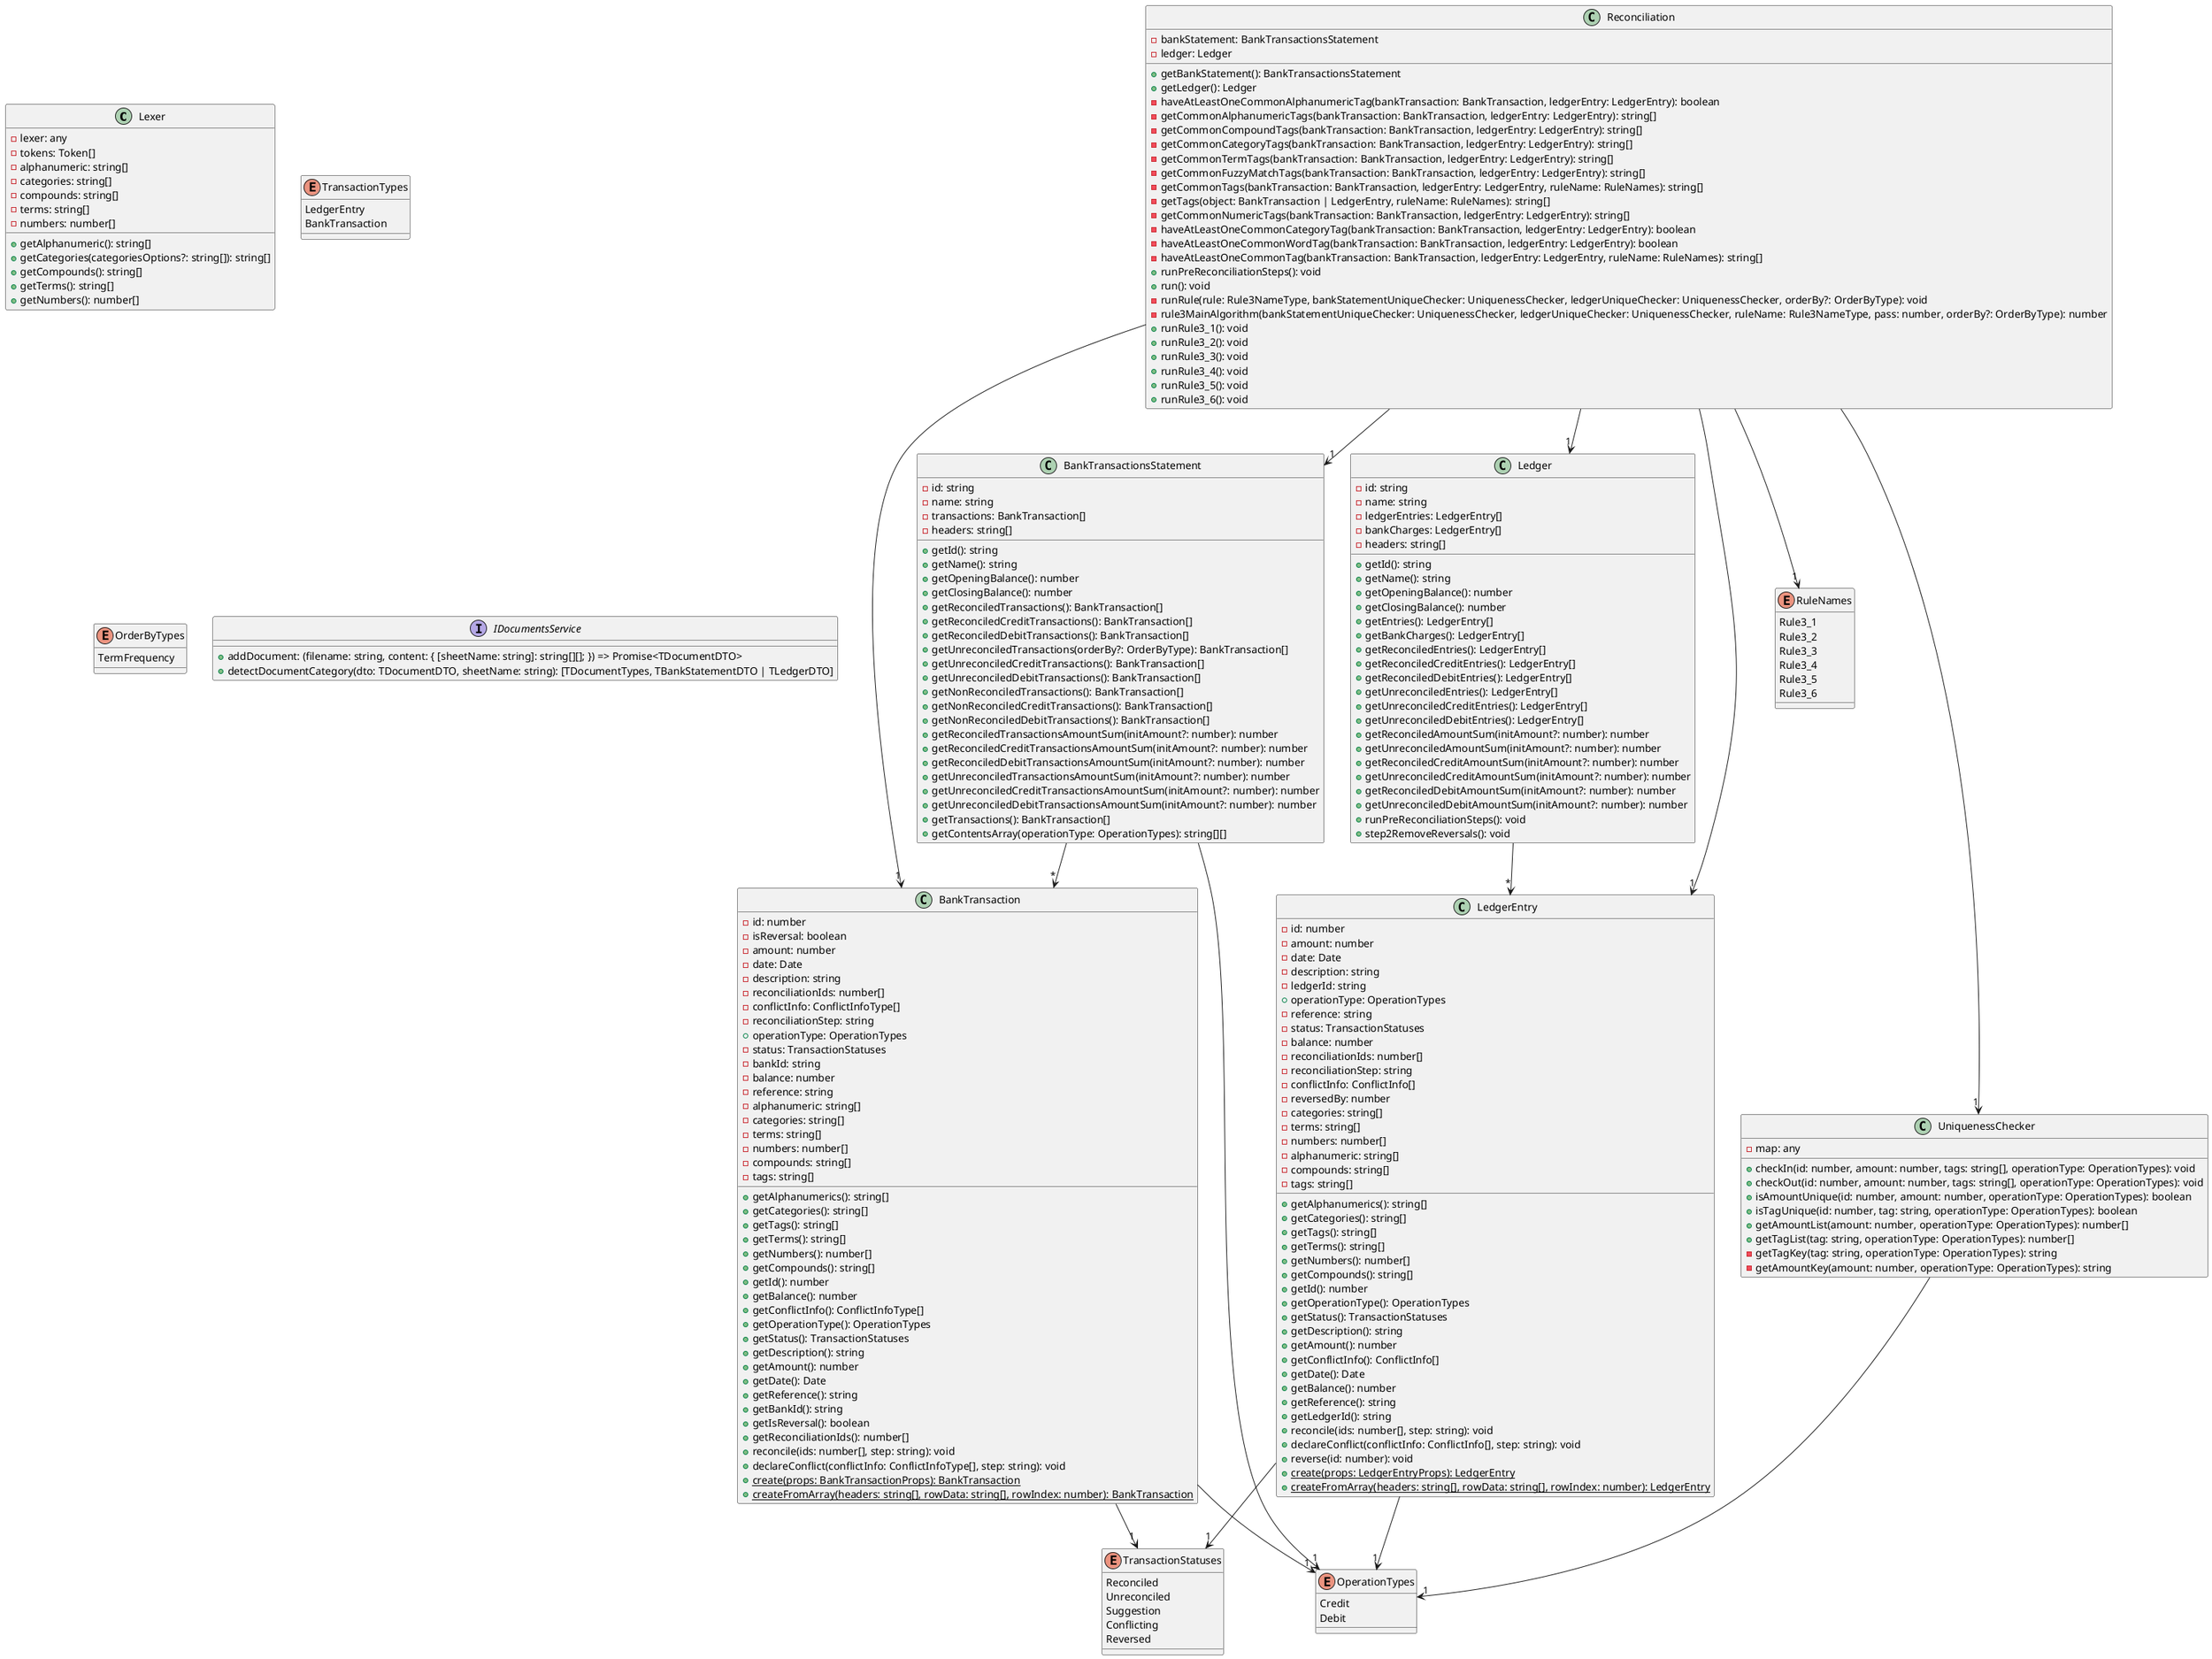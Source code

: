 @startuml
class Lexer {
    -lexer: any
    -tokens: Token[]
    -alphanumeric: string[]
    -categories: string[]
    -compounds: string[]
    -terms: string[]
    -numbers: number[]
    +getAlphanumeric(): string[]
    +getCategories(categoriesOptions?: string[]): string[]
    +getCompounds(): string[]
    +getTerms(): string[]
    +getNumbers(): number[]
}
enum OperationTypes {
    Credit
    Debit
}
enum TransactionTypes {
    LedgerEntry
    BankTransaction
}
enum OrderByTypes {
    TermFrequency
}
enum TransactionStatuses {
    Reconciled
    Unreconciled
    Suggestion
    Conflicting
    Reversed
}
class BankTransaction {
    -id: number
    -isReversal: boolean
    -amount: number
    -date: Date
    -description: string
    -reconciliationIds: number[]
    -conflictInfo: ConflictInfoType[]
    -reconciliationStep: string
    +operationType: OperationTypes
    -status: TransactionStatuses
    -bankId: string
    -balance: number
    -reference: string
    -alphanumeric: string[]
    -categories: string[]
    -terms: string[]
    -numbers: number[]
    -compounds: string[]
    -tags: string[]
    +getAlphanumerics(): string[]
    +getCategories(): string[]
    +getTags(): string[]
    +getTerms(): string[]
    +getNumbers(): number[]
    +getCompounds(): string[]
    +getId(): number
    +getBalance(): number
    +getConflictInfo(): ConflictInfoType[]
    +getOperationType(): OperationTypes
    +getStatus(): TransactionStatuses
    +getDescription(): string
    +getAmount(): number
    +getDate(): Date
    +getReference(): string
    +getBankId(): string
    +getIsReversal(): boolean
    +getReconciliationIds(): number[]
    +reconcile(ids: number[], step: string): void
    +declareConflict(conflictInfo: ConflictInfoType[], step: string): void
    +{static} create(props: BankTransactionProps): BankTransaction
    +{static} createFromArray(headers: string[], rowData: string[], rowIndex: number): BankTransaction
}
interface IDocumentsService {
    +addDocument: (filename: string, content: { [sheetName: string]: string[][]; }) => Promise<TDocumentDTO>
    +detectDocumentCategory(dto: TDocumentDTO, sheetName: string): [TDocumentTypes, TBankStatementDTO | TLedgerDTO]
}
class BankTransactionsStatement {
    -id: string
    -name: string
    -transactions: BankTransaction[]
    -headers: string[]
    +getId(): string
    +getName(): string
    +getOpeningBalance(): number
    +getClosingBalance(): number
    +getReconciledTransactions(): BankTransaction[]
    +getReconciledCreditTransactions(): BankTransaction[]
    +getReconciledDebitTransactions(): BankTransaction[]
    +getUnreconciledTransactions(orderBy?: OrderByType): BankTransaction[]
    +getUnreconciledCreditTransactions(): BankTransaction[]
    +getUnreconciledDebitTransactions(): BankTransaction[]
    +getNonReconciledTransactions(): BankTransaction[]
    +getNonReconciledCreditTransactions(): BankTransaction[]
    +getNonReconciledDebitTransactions(): BankTransaction[]
    +getReconciledTransactionsAmountSum(initAmount?: number): number
    +getReconciledCreditTransactionsAmountSum(initAmount?: number): number
    +getReconciledDebitTransactionsAmountSum(initAmount?: number): number
    +getUnreconciledTransactionsAmountSum(initAmount?: number): number
    +getUnreconciledCreditTransactionsAmountSum(initAmount?: number): number
    +getUnreconciledDebitTransactionsAmountSum(initAmount?: number): number
    +getTransactions(): BankTransaction[]
    +getContentsArray(operationType: OperationTypes): string[][]
}
class LedgerEntry {
    -id: number
    -amount: number
    -date: Date
    -description: string
    -ledgerId: string
    +operationType: OperationTypes
    -reference: string
    -status: TransactionStatuses
    -balance: number
    -reconciliationIds: number[]
    -reconciliationStep: string
    -conflictInfo: ConflictInfo[]
    -reversedBy: number
    -categories: string[]
    -terms: string[]
    -numbers: number[]
    -alphanumeric: string[]
    -compounds: string[]
    -tags: string[]
    +getAlphanumerics(): string[]
    +getCategories(): string[]
    +getTags(): string[]
    +getTerms(): string[]
    +getNumbers(): number[]
    +getCompounds(): string[]
    +getId(): number
    +getOperationType(): OperationTypes
    +getStatus(): TransactionStatuses
    +getDescription(): string
    +getAmount(): number
    +getConflictInfo(): ConflictInfo[]
    +getDate(): Date
    +getBalance(): number
    +getReference(): string
    +getLedgerId(): string
    +reconcile(ids: number[], step: string): void
    +declareConflict(conflictInfo: ConflictInfo[], step: string): void
    +reverse(id: number): void
    +{static} create(props: LedgerEntryProps): LedgerEntry
    +{static} createFromArray(headers: string[], rowData: string[], rowIndex: number): LedgerEntry
}
class Ledger {
    -id: string
    -name: string
    -ledgerEntries: LedgerEntry[]
    -bankCharges: LedgerEntry[]
    -headers: string[]
    +getId(): string
    +getName(): string
    +getOpeningBalance(): number
    +getClosingBalance(): number
    +getEntries(): LedgerEntry[]
    +getBankCharges(): LedgerEntry[]
    +getReconciledEntries(): LedgerEntry[]
    +getReconciledCreditEntries(): LedgerEntry[]
    +getReconciledDebitEntries(): LedgerEntry[]
    +getUnreconciledEntries(): LedgerEntry[]
    +getUnreconciledCreditEntries(): LedgerEntry[]
    +getUnreconciledDebitEntries(): LedgerEntry[]
    +getReconciledAmountSum(initAmount?: number): number
    +getUnreconciledAmountSum(initAmount?: number): number
    +getReconciledCreditAmountSum(initAmount?: number): number
    +getUnreconciledCreditAmountSum(initAmount?: number): number
    +getReconciledDebitAmountSum(initAmount?: number): number
    +getUnreconciledDebitAmountSum(initAmount?: number): number
    +runPreReconciliationSteps(): void
    +step2RemoveReversals(): void
}
enum RuleNames {
    Rule3_1
    Rule3_2
    Rule3_3
    Rule3_4
    Rule3_5
    Rule3_6
}
class Reconciliation {
    -bankStatement: BankTransactionsStatement
    -ledger: Ledger
    +getBankStatement(): BankTransactionsStatement
    +getLedger(): Ledger
    -haveAtLeastOneCommonAlphanumericTag(bankTransaction: BankTransaction, ledgerEntry: LedgerEntry): boolean
    -getCommonAlphanumericTags(bankTransaction: BankTransaction, ledgerEntry: LedgerEntry): string[]
    -getCommonCompoundTags(bankTransaction: BankTransaction, ledgerEntry: LedgerEntry): string[]
    -getCommonCategoryTags(bankTransaction: BankTransaction, ledgerEntry: LedgerEntry): string[]
    -getCommonTermTags(bankTransaction: BankTransaction, ledgerEntry: LedgerEntry): string[]
    -getCommonFuzzyMatchTags(bankTransaction: BankTransaction, ledgerEntry: LedgerEntry): string[]
    -getCommonTags(bankTransaction: BankTransaction, ledgerEntry: LedgerEntry, ruleName: RuleNames): string[]
    -getTags(object: BankTransaction | LedgerEntry, ruleName: RuleNames): string[]
    -getCommonNumericTags(bankTransaction: BankTransaction, ledgerEntry: LedgerEntry): string[]
    -haveAtLeastOneCommonCategoryTag(bankTransaction: BankTransaction, ledgerEntry: LedgerEntry): boolean
    -haveAtLeastOneCommonWordTag(bankTransaction: BankTransaction, ledgerEntry: LedgerEntry): boolean
    -haveAtLeastOneCommonTag(bankTransaction: BankTransaction, ledgerEntry: LedgerEntry, ruleName: RuleNames): string[]
    +runPreReconciliationSteps(): void
    +run(): void
    -runRule(rule: Rule3NameType, bankStatementUniqueChecker: UniquenessChecker, ledgerUniqueChecker: UniquenessChecker, orderBy?: OrderByType): void
    -rule3MainAlgorithm(bankStatementUniqueChecker: UniquenessChecker, ledgerUniqueChecker: UniquenessChecker, ruleName: Rule3NameType, pass: number, orderBy?: OrderByType): number
    +runRule3_1(): void
    +runRule3_2(): void
    +runRule3_3(): void
    +runRule3_4(): void
    +runRule3_5(): void
    +runRule3_6(): void
}
class UniquenessChecker {
    -map: any
    +checkIn(id: number, amount: number, tags: string[], operationType: OperationTypes): void
    +checkOut(id: number, amount: number, tags: string[], operationType: OperationTypes): void
    +isAmountUnique(id: number, amount: number, operationType: OperationTypes): boolean
    +isTagUnique(id: number, tag: string, operationType: OperationTypes): boolean
    +getAmountList(amount: number, operationType: OperationTypes): number[]
    +getTagList(tag: string, operationType: OperationTypes): number[]
    -getTagKey(tag: string, operationType: OperationTypes): string
    -getAmountKey(amount: number, operationType: OperationTypes): string
}
BankTransaction --> "1" OperationTypes
BankTransaction --> "1" TransactionStatuses
BankTransactionsStatement --> "*" BankTransaction
BankTransactionsStatement --> "1" OperationTypes
LedgerEntry --> "1" OperationTypes
LedgerEntry --> "1" TransactionStatuses
Ledger --> "*" LedgerEntry
Reconciliation --> "1" BankTransactionsStatement
Reconciliation --> "1" Ledger
Reconciliation --> "1" BankTransaction
Reconciliation --> "1" LedgerEntry
Reconciliation --> "1" RuleNames
Reconciliation --> "1" UniquenessChecker
UniquenessChecker --> "1" OperationTypes
@enduml